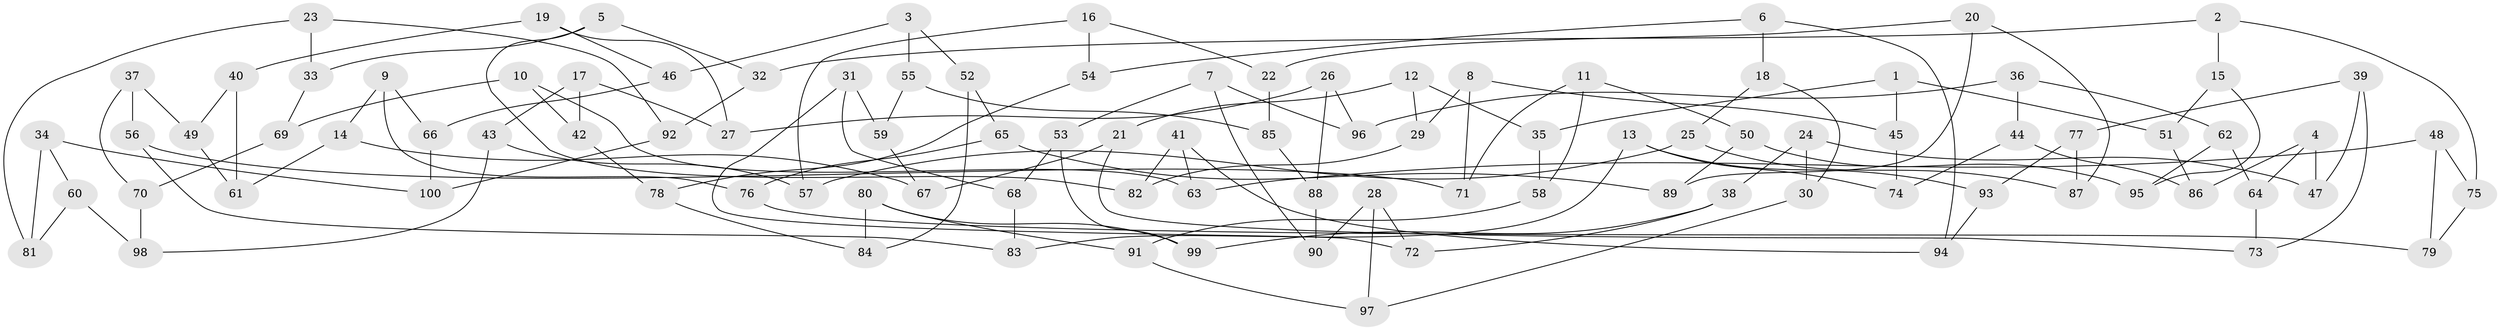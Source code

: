 // Generated by graph-tools (version 1.1) at 2025/11/02/21/25 10:11:15]
// undirected, 100 vertices, 150 edges
graph export_dot {
graph [start="1"]
  node [color=gray90,style=filled];
  1;
  2;
  3;
  4;
  5;
  6;
  7;
  8;
  9;
  10;
  11;
  12;
  13;
  14;
  15;
  16;
  17;
  18;
  19;
  20;
  21;
  22;
  23;
  24;
  25;
  26;
  27;
  28;
  29;
  30;
  31;
  32;
  33;
  34;
  35;
  36;
  37;
  38;
  39;
  40;
  41;
  42;
  43;
  44;
  45;
  46;
  47;
  48;
  49;
  50;
  51;
  52;
  53;
  54;
  55;
  56;
  57;
  58;
  59;
  60;
  61;
  62;
  63;
  64;
  65;
  66;
  67;
  68;
  69;
  70;
  71;
  72;
  73;
  74;
  75;
  76;
  77;
  78;
  79;
  80;
  81;
  82;
  83;
  84;
  85;
  86;
  87;
  88;
  89;
  90;
  91;
  92;
  93;
  94;
  95;
  96;
  97;
  98;
  99;
  100;
  1 -- 51;
  1 -- 35;
  1 -- 45;
  2 -- 15;
  2 -- 32;
  2 -- 75;
  3 -- 46;
  3 -- 52;
  3 -- 55;
  4 -- 64;
  4 -- 86;
  4 -- 47;
  5 -- 33;
  5 -- 82;
  5 -- 32;
  6 -- 94;
  6 -- 18;
  6 -- 54;
  7 -- 96;
  7 -- 90;
  7 -- 53;
  8 -- 71;
  8 -- 45;
  8 -- 29;
  9 -- 76;
  9 -- 14;
  9 -- 66;
  10 -- 69;
  10 -- 63;
  10 -- 42;
  11 -- 58;
  11 -- 71;
  11 -- 50;
  12 -- 29;
  12 -- 35;
  12 -- 21;
  13 -- 93;
  13 -- 83;
  13 -- 74;
  14 -- 67;
  14 -- 61;
  15 -- 95;
  15 -- 51;
  16 -- 22;
  16 -- 57;
  16 -- 54;
  17 -- 27;
  17 -- 42;
  17 -- 43;
  18 -- 25;
  18 -- 30;
  19 -- 27;
  19 -- 46;
  19 -- 40;
  20 -- 87;
  20 -- 22;
  20 -- 89;
  21 -- 73;
  21 -- 67;
  22 -- 85;
  23 -- 81;
  23 -- 33;
  23 -- 92;
  24 -- 30;
  24 -- 47;
  24 -- 38;
  25 -- 87;
  25 -- 57;
  26 -- 96;
  26 -- 27;
  26 -- 88;
  28 -- 97;
  28 -- 90;
  28 -- 72;
  29 -- 82;
  30 -- 97;
  31 -- 59;
  31 -- 68;
  31 -- 72;
  32 -- 92;
  33 -- 69;
  34 -- 100;
  34 -- 81;
  34 -- 60;
  35 -- 58;
  36 -- 96;
  36 -- 62;
  36 -- 44;
  37 -- 70;
  37 -- 49;
  37 -- 56;
  38 -- 72;
  38 -- 99;
  39 -- 47;
  39 -- 73;
  39 -- 77;
  40 -- 61;
  40 -- 49;
  41 -- 82;
  41 -- 63;
  41 -- 94;
  42 -- 78;
  43 -- 57;
  43 -- 98;
  44 -- 86;
  44 -- 74;
  45 -- 74;
  46 -- 66;
  48 -- 75;
  48 -- 79;
  48 -- 63;
  49 -- 61;
  50 -- 89;
  50 -- 95;
  51 -- 86;
  52 -- 65;
  52 -- 84;
  53 -- 99;
  53 -- 68;
  54 -- 78;
  55 -- 59;
  55 -- 85;
  56 -- 71;
  56 -- 83;
  58 -- 91;
  59 -- 67;
  60 -- 81;
  60 -- 98;
  62 -- 64;
  62 -- 95;
  64 -- 73;
  65 -- 89;
  65 -- 76;
  66 -- 100;
  68 -- 83;
  69 -- 70;
  70 -- 98;
  75 -- 79;
  76 -- 79;
  77 -- 87;
  77 -- 93;
  78 -- 84;
  80 -- 84;
  80 -- 99;
  80 -- 91;
  85 -- 88;
  88 -- 90;
  91 -- 97;
  92 -- 100;
  93 -- 94;
}
